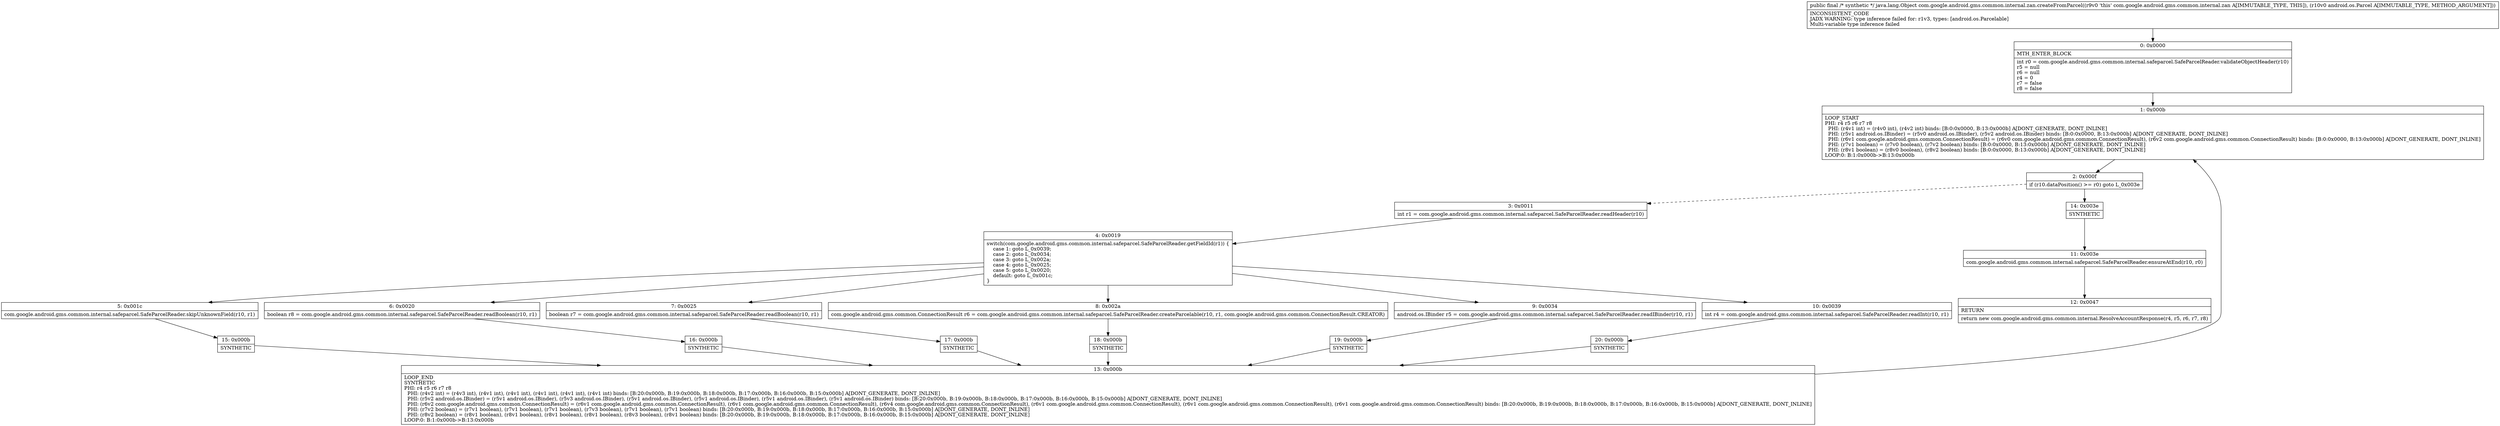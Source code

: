 digraph "CFG forcom.google.android.gms.common.internal.zan.createFromParcel(Landroid\/os\/Parcel;)Ljava\/lang\/Object;" {
Node_0 [shape=record,label="{0\:\ 0x0000|MTH_ENTER_BLOCK\l|int r0 = com.google.android.gms.common.internal.safeparcel.SafeParcelReader.validateObjectHeader(r10)\lr5 = null\lr6 = null\lr4 = 0\lr7 = false\lr8 = false\l}"];
Node_1 [shape=record,label="{1\:\ 0x000b|LOOP_START\lPHI: r4 r5 r6 r7 r8 \l  PHI: (r4v1 int) = (r4v0 int), (r4v2 int) binds: [B:0:0x0000, B:13:0x000b] A[DONT_GENERATE, DONT_INLINE]\l  PHI: (r5v1 android.os.IBinder) = (r5v0 android.os.IBinder), (r5v2 android.os.IBinder) binds: [B:0:0x0000, B:13:0x000b] A[DONT_GENERATE, DONT_INLINE]\l  PHI: (r6v1 com.google.android.gms.common.ConnectionResult) = (r6v0 com.google.android.gms.common.ConnectionResult), (r6v2 com.google.android.gms.common.ConnectionResult) binds: [B:0:0x0000, B:13:0x000b] A[DONT_GENERATE, DONT_INLINE]\l  PHI: (r7v1 boolean) = (r7v0 boolean), (r7v2 boolean) binds: [B:0:0x0000, B:13:0x000b] A[DONT_GENERATE, DONT_INLINE]\l  PHI: (r8v1 boolean) = (r8v0 boolean), (r8v2 boolean) binds: [B:0:0x0000, B:13:0x000b] A[DONT_GENERATE, DONT_INLINE]\lLOOP:0: B:1:0x000b\-\>B:13:0x000b\l}"];
Node_2 [shape=record,label="{2\:\ 0x000f|if (r10.dataPosition() \>= r0) goto L_0x003e\l}"];
Node_3 [shape=record,label="{3\:\ 0x0011|int r1 = com.google.android.gms.common.internal.safeparcel.SafeParcelReader.readHeader(r10)\l}"];
Node_4 [shape=record,label="{4\:\ 0x0019|switch(com.google.android.gms.common.internal.safeparcel.SafeParcelReader.getFieldId(r1)) \{\l    case 1: goto L_0x0039;\l    case 2: goto L_0x0034;\l    case 3: goto L_0x002a;\l    case 4: goto L_0x0025;\l    case 5: goto L_0x0020;\l    default: goto L_0x001c;\l\}\l}"];
Node_5 [shape=record,label="{5\:\ 0x001c|com.google.android.gms.common.internal.safeparcel.SafeParcelReader.skipUnknownField(r10, r1)\l}"];
Node_6 [shape=record,label="{6\:\ 0x0020|boolean r8 = com.google.android.gms.common.internal.safeparcel.SafeParcelReader.readBoolean(r10, r1)\l}"];
Node_7 [shape=record,label="{7\:\ 0x0025|boolean r7 = com.google.android.gms.common.internal.safeparcel.SafeParcelReader.readBoolean(r10, r1)\l}"];
Node_8 [shape=record,label="{8\:\ 0x002a|com.google.android.gms.common.ConnectionResult r6 = com.google.android.gms.common.internal.safeparcel.SafeParcelReader.createParcelable(r10, r1, com.google.android.gms.common.ConnectionResult.CREATOR)\l}"];
Node_9 [shape=record,label="{9\:\ 0x0034|android.os.IBinder r5 = com.google.android.gms.common.internal.safeparcel.SafeParcelReader.readIBinder(r10, r1)\l}"];
Node_10 [shape=record,label="{10\:\ 0x0039|int r4 = com.google.android.gms.common.internal.safeparcel.SafeParcelReader.readInt(r10, r1)\l}"];
Node_11 [shape=record,label="{11\:\ 0x003e|com.google.android.gms.common.internal.safeparcel.SafeParcelReader.ensureAtEnd(r10, r0)\l}"];
Node_12 [shape=record,label="{12\:\ 0x0047|RETURN\l|return new com.google.android.gms.common.internal.ResolveAccountResponse(r4, r5, r6, r7, r8)\l}"];
Node_13 [shape=record,label="{13\:\ 0x000b|LOOP_END\lSYNTHETIC\lPHI: r4 r5 r6 r7 r8 \l  PHI: (r4v2 int) = (r4v3 int), (r4v1 int), (r4v1 int), (r4v1 int), (r4v1 int), (r4v1 int) binds: [B:20:0x000b, B:19:0x000b, B:18:0x000b, B:17:0x000b, B:16:0x000b, B:15:0x000b] A[DONT_GENERATE, DONT_INLINE]\l  PHI: (r5v2 android.os.IBinder) = (r5v1 android.os.IBinder), (r5v3 android.os.IBinder), (r5v1 android.os.IBinder), (r5v1 android.os.IBinder), (r5v1 android.os.IBinder), (r5v1 android.os.IBinder) binds: [B:20:0x000b, B:19:0x000b, B:18:0x000b, B:17:0x000b, B:16:0x000b, B:15:0x000b] A[DONT_GENERATE, DONT_INLINE]\l  PHI: (r6v2 com.google.android.gms.common.ConnectionResult) = (r6v1 com.google.android.gms.common.ConnectionResult), (r6v1 com.google.android.gms.common.ConnectionResult), (r6v4 com.google.android.gms.common.ConnectionResult), (r6v1 com.google.android.gms.common.ConnectionResult), (r6v1 com.google.android.gms.common.ConnectionResult), (r6v1 com.google.android.gms.common.ConnectionResult) binds: [B:20:0x000b, B:19:0x000b, B:18:0x000b, B:17:0x000b, B:16:0x000b, B:15:0x000b] A[DONT_GENERATE, DONT_INLINE]\l  PHI: (r7v2 boolean) = (r7v1 boolean), (r7v1 boolean), (r7v1 boolean), (r7v3 boolean), (r7v1 boolean), (r7v1 boolean) binds: [B:20:0x000b, B:19:0x000b, B:18:0x000b, B:17:0x000b, B:16:0x000b, B:15:0x000b] A[DONT_GENERATE, DONT_INLINE]\l  PHI: (r8v2 boolean) = (r8v1 boolean), (r8v1 boolean), (r8v1 boolean), (r8v1 boolean), (r8v3 boolean), (r8v1 boolean) binds: [B:20:0x000b, B:19:0x000b, B:18:0x000b, B:17:0x000b, B:16:0x000b, B:15:0x000b] A[DONT_GENERATE, DONT_INLINE]\lLOOP:0: B:1:0x000b\-\>B:13:0x000b\l}"];
Node_14 [shape=record,label="{14\:\ 0x003e|SYNTHETIC\l}"];
Node_15 [shape=record,label="{15\:\ 0x000b|SYNTHETIC\l}"];
Node_16 [shape=record,label="{16\:\ 0x000b|SYNTHETIC\l}"];
Node_17 [shape=record,label="{17\:\ 0x000b|SYNTHETIC\l}"];
Node_18 [shape=record,label="{18\:\ 0x000b|SYNTHETIC\l}"];
Node_19 [shape=record,label="{19\:\ 0x000b|SYNTHETIC\l}"];
Node_20 [shape=record,label="{20\:\ 0x000b|SYNTHETIC\l}"];
MethodNode[shape=record,label="{public final \/* synthetic *\/ java.lang.Object com.google.android.gms.common.internal.zan.createFromParcel((r9v0 'this' com.google.android.gms.common.internal.zan A[IMMUTABLE_TYPE, THIS]), (r10v0 android.os.Parcel A[IMMUTABLE_TYPE, METHOD_ARGUMENT]))  | INCONSISTENT_CODE\lJADX WARNING: type inference failed for: r1v3, types: [android.os.Parcelable]\lMulti\-variable type inference failed\l}"];
MethodNode -> Node_0;
Node_0 -> Node_1;
Node_1 -> Node_2;
Node_2 -> Node_3[style=dashed];
Node_2 -> Node_14;
Node_3 -> Node_4;
Node_4 -> Node_5;
Node_4 -> Node_6;
Node_4 -> Node_7;
Node_4 -> Node_8;
Node_4 -> Node_9;
Node_4 -> Node_10;
Node_5 -> Node_15;
Node_6 -> Node_16;
Node_7 -> Node_17;
Node_8 -> Node_18;
Node_9 -> Node_19;
Node_10 -> Node_20;
Node_11 -> Node_12;
Node_13 -> Node_1;
Node_14 -> Node_11;
Node_15 -> Node_13;
Node_16 -> Node_13;
Node_17 -> Node_13;
Node_18 -> Node_13;
Node_19 -> Node_13;
Node_20 -> Node_13;
}

